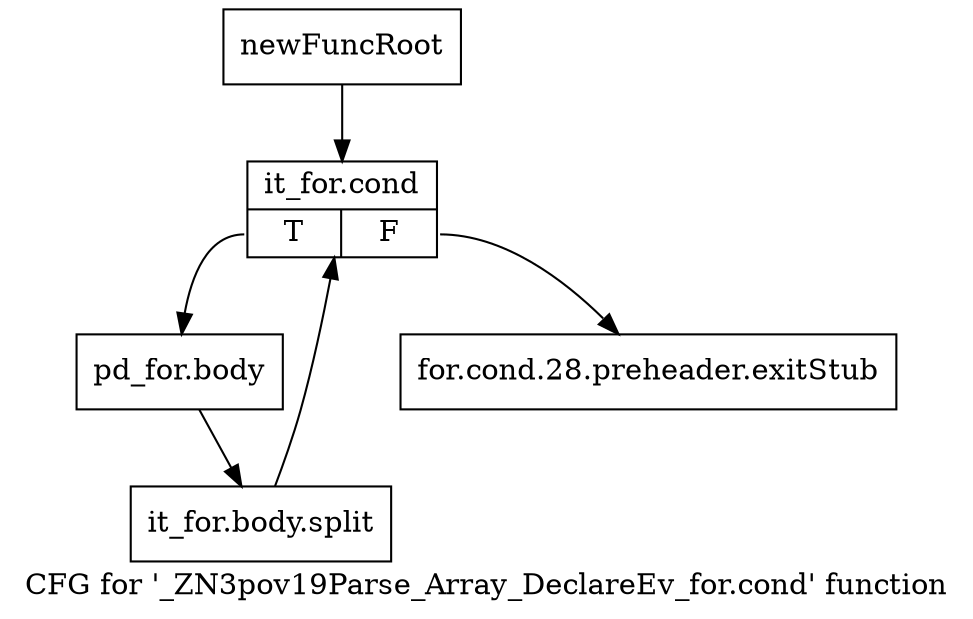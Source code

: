 digraph "CFG for '_ZN3pov19Parse_Array_DeclareEv_for.cond' function" {
	label="CFG for '_ZN3pov19Parse_Array_DeclareEv_for.cond' function";

	Node0x2d295b0 [shape=record,label="{newFuncRoot}"];
	Node0x2d295b0 -> Node0x2d29650;
	Node0x2d29600 [shape=record,label="{for.cond.28.preheader.exitStub}"];
	Node0x2d29650 [shape=record,label="{it_for.cond|{<s0>T|<s1>F}}"];
	Node0x2d29650:s0 -> Node0x2d296a0;
	Node0x2d29650:s1 -> Node0x2d29600;
	Node0x2d296a0 [shape=record,label="{pd_for.body}"];
	Node0x2d296a0 -> Node0x39b1390;
	Node0x39b1390 [shape=record,label="{it_for.body.split}"];
	Node0x39b1390 -> Node0x2d29650;
}
